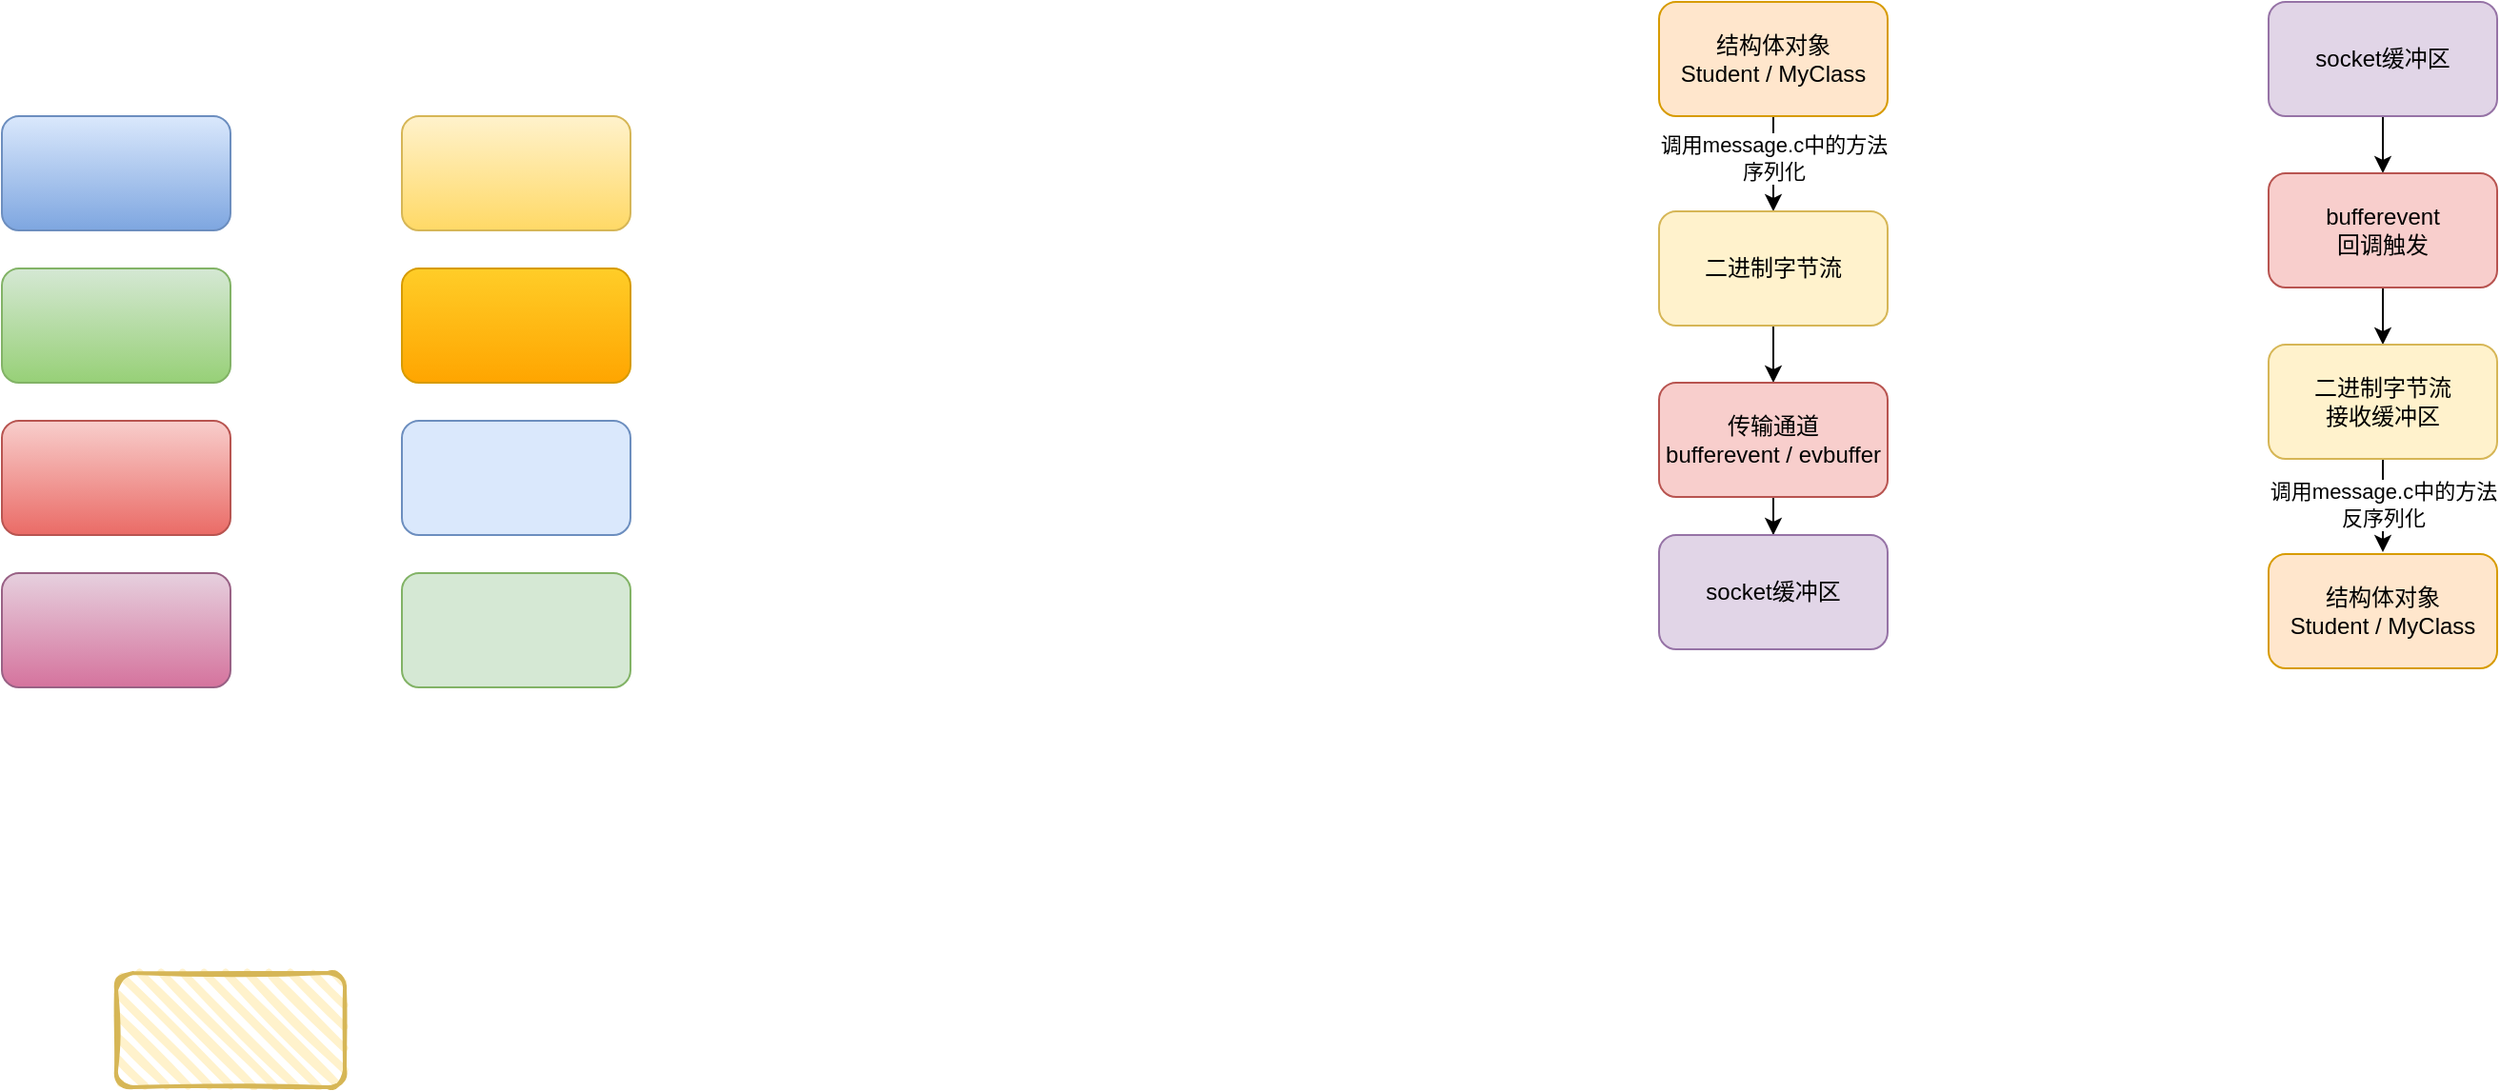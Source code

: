 <mxfile version="28.1.0">
  <diagram name="第 1 页" id="Dfn9rVPFv3V2wvkrNMRL">
    <mxGraphModel dx="901" dy="566" grid="1" gridSize="10" guides="1" tooltips="1" connect="1" arrows="1" fold="1" page="1" pageScale="1" pageWidth="827" pageHeight="1169" math="0" shadow="0">
      <root>
        <mxCell id="0" />
        <mxCell id="1" parent="0" />
        <mxCell id="KX8-QSl2m_ABEgceQ9IZ-1" value="" style="rounded=1;whiteSpace=wrap;html=1;fillColor=#dae8fc;gradientColor=#7ea6e0;strokeColor=#6c8ebf;" parent="1" vertex="1">
          <mxGeometry x="130" y="250" width="120" height="60" as="geometry" />
        </mxCell>
        <mxCell id="KX8-QSl2m_ABEgceQ9IZ-2" value="" style="rounded=1;whiteSpace=wrap;html=1;fillColor=#fff2cc;gradientColor=#ffd966;strokeColor=#d6b656;" parent="1" vertex="1">
          <mxGeometry x="340" y="250" width="120" height="60" as="geometry" />
        </mxCell>
        <mxCell id="KX8-QSl2m_ABEgceQ9IZ-3" value="" style="rounded=1;whiteSpace=wrap;html=1;fillColor=#d5e8d4;gradientColor=#97d077;strokeColor=#82b366;" parent="1" vertex="1">
          <mxGeometry x="130" y="330" width="120" height="60" as="geometry" />
        </mxCell>
        <mxCell id="KX8-QSl2m_ABEgceQ9IZ-4" value="" style="rounded=1;whiteSpace=wrap;html=1;fillColor=#e6d0de;gradientColor=#d5739d;strokeColor=#996185;" parent="1" vertex="1">
          <mxGeometry x="130" y="490" width="120" height="60" as="geometry" />
        </mxCell>
        <mxCell id="KX8-QSl2m_ABEgceQ9IZ-5" value="" style="rounded=1;whiteSpace=wrap;html=1;fillColor=#f8cecc;gradientColor=#ea6b66;strokeColor=#b85450;" parent="1" vertex="1">
          <mxGeometry x="130" y="410" width="120" height="60" as="geometry" />
        </mxCell>
        <mxCell id="KX8-QSl2m_ABEgceQ9IZ-6" value="" style="rounded=1;whiteSpace=wrap;html=1;fillColor=#ffcd28;gradientColor=#ffa500;strokeColor=#d79b00;" parent="1" vertex="1">
          <mxGeometry x="340" y="330" width="120" height="60" as="geometry" />
        </mxCell>
        <mxCell id="KX8-QSl2m_ABEgceQ9IZ-7" value="" style="rounded=1;whiteSpace=wrap;html=1;fillColor=#dae8fc;strokeColor=#6c8ebf;" parent="1" vertex="1">
          <mxGeometry x="340" y="410" width="120" height="60" as="geometry" />
        </mxCell>
        <mxCell id="KX8-QSl2m_ABEgceQ9IZ-8" value="" style="rounded=1;whiteSpace=wrap;html=1;fillColor=#d5e8d4;strokeColor=#82b366;" parent="1" vertex="1">
          <mxGeometry x="340" y="490" width="120" height="60" as="geometry" />
        </mxCell>
        <mxCell id="dvQvGeAFfZWhu4yqUcOF-1" value="" style="edgeStyle=orthogonalEdgeStyle;rounded=0;orthogonalLoop=1;jettySize=auto;html=1;entryX=0.5;entryY=0;entryDx=0;entryDy=0;" edge="1" parent="1" source="KX8-QSl2m_ABEgceQ9IZ-9" target="KX8-QSl2m_ABEgceQ9IZ-10">
          <mxGeometry relative="1" as="geometry" />
        </mxCell>
        <mxCell id="dvQvGeAFfZWhu4yqUcOF-2" value="调用message.c中的方法&lt;div&gt;序列化&lt;/div&gt;" style="edgeLabel;html=1;align=center;verticalAlign=middle;resizable=0;points=[];" vertex="1" connectable="0" parent="dvQvGeAFfZWhu4yqUcOF-1">
          <mxGeometry x="-0.242" relative="1" as="geometry">
            <mxPoint y="3" as="offset" />
          </mxGeometry>
        </mxCell>
        <mxCell id="KX8-QSl2m_ABEgceQ9IZ-9" value="结构体对象&lt;div&gt;Student / MyClass&lt;/div&gt;" style="rounded=1;whiteSpace=wrap;html=1;fillColor=#ffe6cc;strokeColor=#d79b00;" parent="1" vertex="1">
          <mxGeometry x="1000" y="190" width="120" height="60" as="geometry" />
        </mxCell>
        <mxCell id="dvQvGeAFfZWhu4yqUcOF-3" value="" style="edgeStyle=orthogonalEdgeStyle;rounded=0;orthogonalLoop=1;jettySize=auto;html=1;entryX=0.5;entryY=0;entryDx=0;entryDy=0;" edge="1" parent="1" source="KX8-QSl2m_ABEgceQ9IZ-10" target="KX8-QSl2m_ABEgceQ9IZ-11">
          <mxGeometry relative="1" as="geometry" />
        </mxCell>
        <mxCell id="KX8-QSl2m_ABEgceQ9IZ-10" value="二进制字节流" style="rounded=1;whiteSpace=wrap;html=1;fillColor=#fff2cc;strokeColor=#d6b656;" parent="1" vertex="1">
          <mxGeometry x="1000" y="300" width="120" height="60" as="geometry" />
        </mxCell>
        <mxCell id="dvQvGeAFfZWhu4yqUcOF-4" value="" style="edgeStyle=orthogonalEdgeStyle;rounded=0;orthogonalLoop=1;jettySize=auto;html=1;" edge="1" parent="1" source="KX8-QSl2m_ABEgceQ9IZ-11" target="KX8-QSl2m_ABEgceQ9IZ-12">
          <mxGeometry relative="1" as="geometry" />
        </mxCell>
        <mxCell id="KX8-QSl2m_ABEgceQ9IZ-11" value="传输通道&lt;div&gt;bufferevent / evbuffer&lt;/div&gt;" style="rounded=1;whiteSpace=wrap;html=1;fillColor=#f8cecc;strokeColor=#b85450;" parent="1" vertex="1">
          <mxGeometry x="1000" y="390" width="120" height="60" as="geometry" />
        </mxCell>
        <mxCell id="KX8-QSl2m_ABEgceQ9IZ-12" value="socket缓冲区" style="rounded=1;whiteSpace=wrap;html=1;fillColor=#e1d5e7;strokeColor=#9673a6;" parent="1" vertex="1">
          <mxGeometry x="1000" y="470" width="120" height="60" as="geometry" />
        </mxCell>
        <mxCell id="KX8-QSl2m_ABEgceQ9IZ-13" value="" style="rounded=1;whiteSpace=wrap;html=1;strokeWidth=2;fillWeight=4;hachureGap=8;hachureAngle=45;fillColor=#fff2cc;sketch=1;strokeColor=#d6b656;" parent="1" vertex="1">
          <mxGeometry x="190" y="700" width="120" height="60" as="geometry" />
        </mxCell>
        <mxCell id="dvQvGeAFfZWhu4yqUcOF-7" value="" style="edgeStyle=orthogonalEdgeStyle;rounded=0;orthogonalLoop=1;jettySize=auto;html=1;" edge="1" parent="1" source="dvQvGeAFfZWhu4yqUcOF-5" target="dvQvGeAFfZWhu4yqUcOF-6">
          <mxGeometry relative="1" as="geometry" />
        </mxCell>
        <mxCell id="dvQvGeAFfZWhu4yqUcOF-5" value="socket缓冲区" style="rounded=1;whiteSpace=wrap;html=1;fillColor=#e1d5e7;strokeColor=#9673a6;" vertex="1" parent="1">
          <mxGeometry x="1320" y="190" width="120" height="60" as="geometry" />
        </mxCell>
        <mxCell id="dvQvGeAFfZWhu4yqUcOF-9" value="" style="edgeStyle=orthogonalEdgeStyle;rounded=0;orthogonalLoop=1;jettySize=auto;html=1;" edge="1" parent="1" source="dvQvGeAFfZWhu4yqUcOF-6" target="dvQvGeAFfZWhu4yqUcOF-8">
          <mxGeometry relative="1" as="geometry" />
        </mxCell>
        <mxCell id="dvQvGeAFfZWhu4yqUcOF-6" value="&lt;div&gt;bufferevent&lt;/div&gt;&lt;div&gt;回调触发&lt;/div&gt;" style="rounded=1;whiteSpace=wrap;html=1;fillColor=#f8cecc;strokeColor=#b85450;" vertex="1" parent="1">
          <mxGeometry x="1320" y="280" width="120" height="60" as="geometry" />
        </mxCell>
        <mxCell id="dvQvGeAFfZWhu4yqUcOF-11" value="调用message.c中的方法&lt;div&gt;反&lt;span style=&quot;background-color: light-dark(#ffffff, var(--ge-dark-color, #121212)); color: light-dark(rgb(0, 0, 0), rgb(255, 255, 255));&quot;&gt;序列化&lt;/span&gt;&lt;/div&gt;" style="edgeStyle=orthogonalEdgeStyle;rounded=0;orthogonalLoop=1;jettySize=auto;html=1;" edge="1" parent="1">
          <mxGeometry relative="1" as="geometry">
            <mxPoint x="1380" y="429.0" as="sourcePoint" />
            <mxPoint x="1380" y="479" as="targetPoint" />
          </mxGeometry>
        </mxCell>
        <mxCell id="dvQvGeAFfZWhu4yqUcOF-8" value="二进制字节流&lt;div&gt;接收缓冲区&lt;/div&gt;" style="rounded=1;whiteSpace=wrap;html=1;fillColor=#fff2cc;strokeColor=#d6b656;" vertex="1" parent="1">
          <mxGeometry x="1320" y="370" width="120" height="60" as="geometry" />
        </mxCell>
        <mxCell id="dvQvGeAFfZWhu4yqUcOF-10" value="结构体对象&lt;div&gt;Student / MyClass&lt;/div&gt;" style="rounded=1;whiteSpace=wrap;html=1;fillColor=#ffe6cc;strokeColor=#d79b00;" vertex="1" parent="1">
          <mxGeometry x="1320" y="480" width="120" height="60" as="geometry" />
        </mxCell>
      </root>
    </mxGraphModel>
  </diagram>
</mxfile>
